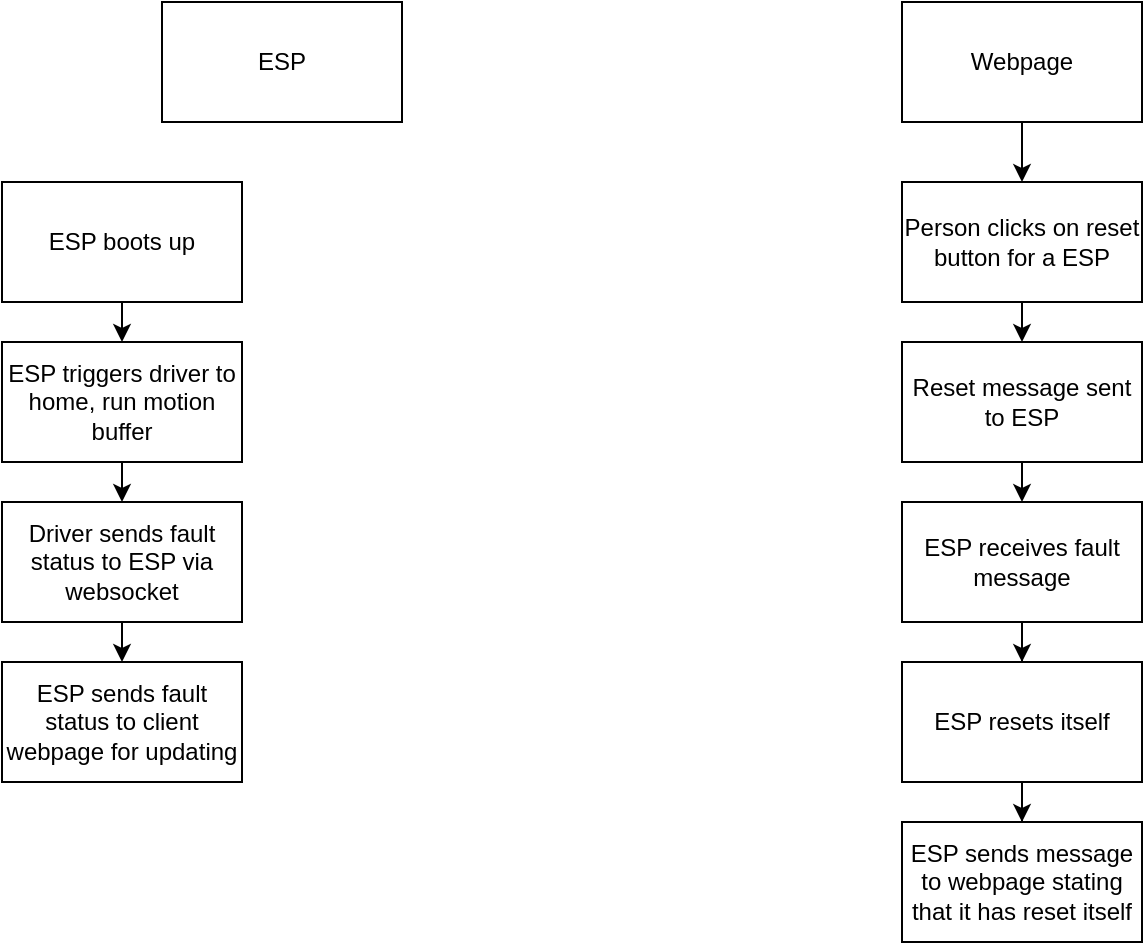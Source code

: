 <mxfile version="22.0.8" type="github">
  <diagram name="Page-1" id="2YBvvXClWsGukQMizWep">
    <mxGraphModel dx="893" dy="463" grid="1" gridSize="10" guides="1" tooltips="1" connect="1" arrows="1" fold="1" page="1" pageScale="1" pageWidth="850" pageHeight="1100" math="0" shadow="0">
      <root>
        <mxCell id="0" />
        <mxCell id="1" parent="0" />
        <mxCell id="v6PDWhy_HP4hYgnW1dbV-17" style="edgeStyle=orthogonalEdgeStyle;rounded=0;orthogonalLoop=1;jettySize=auto;html=1;exitX=0.5;exitY=1;exitDx=0;exitDy=0;entryX=0.5;entryY=0;entryDx=0;entryDy=0;" edge="1" parent="1" source="v6PDWhy_HP4hYgnW1dbV-1" target="v6PDWhy_HP4hYgnW1dbV-2">
          <mxGeometry relative="1" as="geometry" />
        </mxCell>
        <mxCell id="v6PDWhy_HP4hYgnW1dbV-1" value="ESP boots up" style="rounded=0;whiteSpace=wrap;html=1;" vertex="1" parent="1">
          <mxGeometry x="90" y="150" width="120" height="60" as="geometry" />
        </mxCell>
        <mxCell id="v6PDWhy_HP4hYgnW1dbV-18" style="edgeStyle=orthogonalEdgeStyle;rounded=0;orthogonalLoop=1;jettySize=auto;html=1;exitX=0.5;exitY=1;exitDx=0;exitDy=0;entryX=0.5;entryY=0;entryDx=0;entryDy=0;" edge="1" parent="1" source="v6PDWhy_HP4hYgnW1dbV-2" target="v6PDWhy_HP4hYgnW1dbV-5">
          <mxGeometry relative="1" as="geometry" />
        </mxCell>
        <mxCell id="v6PDWhy_HP4hYgnW1dbV-2" value="ESP triggers driver to home, run motion buffer" style="rounded=0;whiteSpace=wrap;html=1;" vertex="1" parent="1">
          <mxGeometry x="90" y="230" width="120" height="60" as="geometry" />
        </mxCell>
        <mxCell id="v6PDWhy_HP4hYgnW1dbV-19" style="edgeStyle=orthogonalEdgeStyle;rounded=0;orthogonalLoop=1;jettySize=auto;html=1;exitX=0.5;exitY=1;exitDx=0;exitDy=0;entryX=0.5;entryY=0;entryDx=0;entryDy=0;" edge="1" parent="1" source="v6PDWhy_HP4hYgnW1dbV-5" target="v6PDWhy_HP4hYgnW1dbV-8">
          <mxGeometry relative="1" as="geometry" />
        </mxCell>
        <mxCell id="v6PDWhy_HP4hYgnW1dbV-5" value="Driver sends fault status to ESP via websocket" style="rounded=0;whiteSpace=wrap;html=1;" vertex="1" parent="1">
          <mxGeometry x="90" y="310" width="120" height="60" as="geometry" />
        </mxCell>
        <mxCell id="v6PDWhy_HP4hYgnW1dbV-8" value="ESP sends fault status to client webpage for updating" style="rounded=0;whiteSpace=wrap;html=1;" vertex="1" parent="1">
          <mxGeometry x="90" y="390" width="120" height="60" as="geometry" />
        </mxCell>
        <mxCell id="v6PDWhy_HP4hYgnW1dbV-21" value="ESP" style="rounded=0;whiteSpace=wrap;html=1;" vertex="1" parent="1">
          <mxGeometry x="170" y="60" width="120" height="60" as="geometry" />
        </mxCell>
        <mxCell id="v6PDWhy_HP4hYgnW1dbV-26" style="edgeStyle=orthogonalEdgeStyle;rounded=0;orthogonalLoop=1;jettySize=auto;html=1;exitX=0.5;exitY=1;exitDx=0;exitDy=0;entryX=0.5;entryY=0;entryDx=0;entryDy=0;" edge="1" parent="1" source="v6PDWhy_HP4hYgnW1dbV-22" target="v6PDWhy_HP4hYgnW1dbV-23">
          <mxGeometry relative="1" as="geometry" />
        </mxCell>
        <mxCell id="v6PDWhy_HP4hYgnW1dbV-22" value="Webpage" style="rounded=0;whiteSpace=wrap;html=1;" vertex="1" parent="1">
          <mxGeometry x="540" y="60" width="120" height="60" as="geometry" />
        </mxCell>
        <mxCell id="v6PDWhy_HP4hYgnW1dbV-27" style="edgeStyle=orthogonalEdgeStyle;rounded=0;orthogonalLoop=1;jettySize=auto;html=1;exitX=0.5;exitY=1;exitDx=0;exitDy=0;entryX=0.5;entryY=0;entryDx=0;entryDy=0;" edge="1" parent="1" source="v6PDWhy_HP4hYgnW1dbV-23" target="v6PDWhy_HP4hYgnW1dbV-24">
          <mxGeometry relative="1" as="geometry" />
        </mxCell>
        <mxCell id="v6PDWhy_HP4hYgnW1dbV-23" value="Person clicks on reset button for a ESP" style="rounded=0;whiteSpace=wrap;html=1;" vertex="1" parent="1">
          <mxGeometry x="540" y="150" width="120" height="60" as="geometry" />
        </mxCell>
        <mxCell id="v6PDWhy_HP4hYgnW1dbV-36" style="edgeStyle=orthogonalEdgeStyle;rounded=0;orthogonalLoop=1;jettySize=auto;html=1;exitX=0.5;exitY=1;exitDx=0;exitDy=0;entryX=0.5;entryY=0;entryDx=0;entryDy=0;" edge="1" parent="1" source="v6PDWhy_HP4hYgnW1dbV-24" target="v6PDWhy_HP4hYgnW1dbV-25">
          <mxGeometry relative="1" as="geometry" />
        </mxCell>
        <mxCell id="v6PDWhy_HP4hYgnW1dbV-24" value="Reset message sent to ESP" style="rounded=0;whiteSpace=wrap;html=1;" vertex="1" parent="1">
          <mxGeometry x="540" y="230" width="120" height="60" as="geometry" />
        </mxCell>
        <mxCell id="v6PDWhy_HP4hYgnW1dbV-30" value="" style="edgeStyle=orthogonalEdgeStyle;rounded=0;orthogonalLoop=1;jettySize=auto;html=1;" edge="1" parent="1" source="v6PDWhy_HP4hYgnW1dbV-25" target="v6PDWhy_HP4hYgnW1dbV-29">
          <mxGeometry relative="1" as="geometry" />
        </mxCell>
        <mxCell id="v6PDWhy_HP4hYgnW1dbV-25" value="ESP receives fault message" style="rounded=0;whiteSpace=wrap;html=1;" vertex="1" parent="1">
          <mxGeometry x="540" y="310" width="120" height="60" as="geometry" />
        </mxCell>
        <mxCell id="v6PDWhy_HP4hYgnW1dbV-32" value="" style="edgeStyle=orthogonalEdgeStyle;rounded=0;orthogonalLoop=1;jettySize=auto;html=1;" edge="1" parent="1" source="v6PDWhy_HP4hYgnW1dbV-29" target="v6PDWhy_HP4hYgnW1dbV-31">
          <mxGeometry relative="1" as="geometry" />
        </mxCell>
        <mxCell id="v6PDWhy_HP4hYgnW1dbV-29" value="ESP resets itself" style="rounded=0;whiteSpace=wrap;html=1;" vertex="1" parent="1">
          <mxGeometry x="540" y="390" width="120" height="60" as="geometry" />
        </mxCell>
        <mxCell id="v6PDWhy_HP4hYgnW1dbV-31" value="ESP sends message to webpage stating that it has reset itself" style="rounded=0;whiteSpace=wrap;html=1;" vertex="1" parent="1">
          <mxGeometry x="540" y="470" width="120" height="60" as="geometry" />
        </mxCell>
      </root>
    </mxGraphModel>
  </diagram>
</mxfile>
